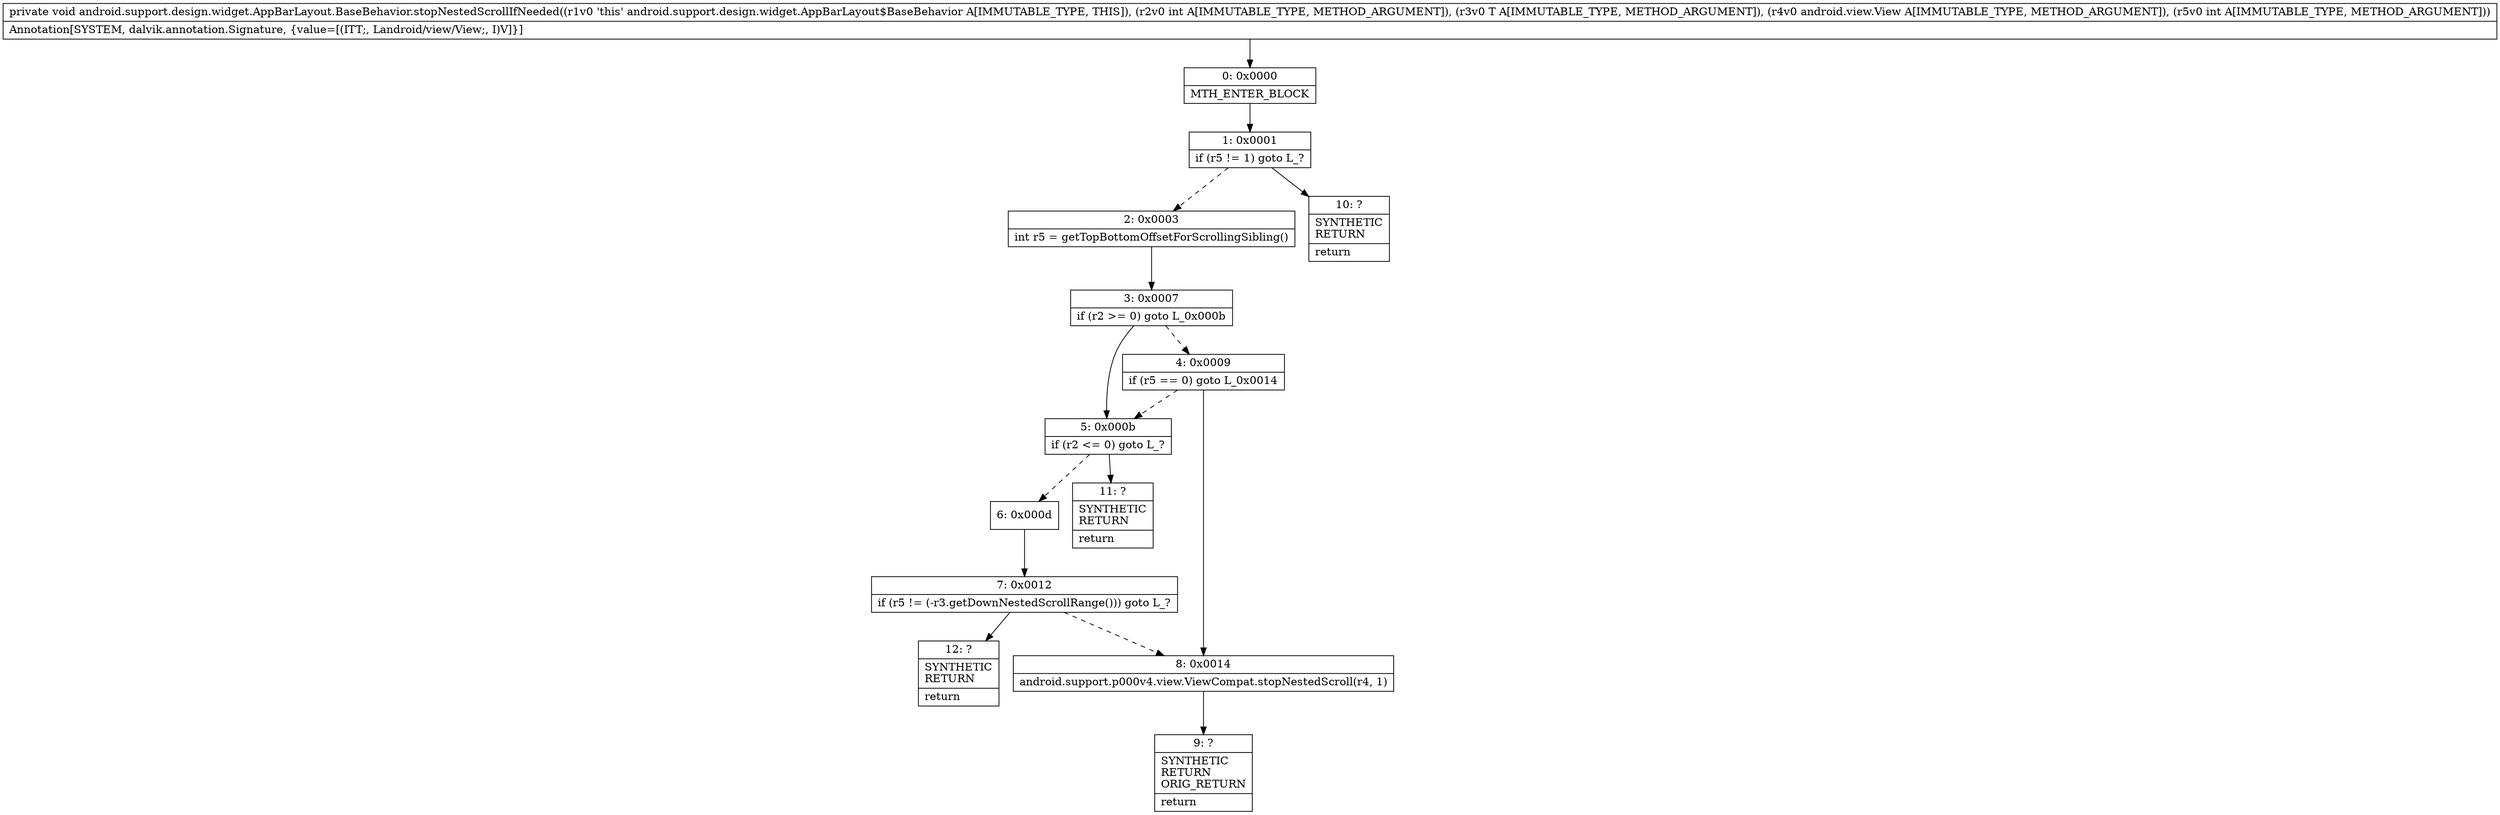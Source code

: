 digraph "CFG forandroid.support.design.widget.AppBarLayout.BaseBehavior.stopNestedScrollIfNeeded(ILandroid\/support\/design\/widget\/AppBarLayout;Landroid\/view\/View;I)V" {
Node_0 [shape=record,label="{0\:\ 0x0000|MTH_ENTER_BLOCK\l}"];
Node_1 [shape=record,label="{1\:\ 0x0001|if (r5 != 1) goto L_?\l}"];
Node_2 [shape=record,label="{2\:\ 0x0003|int r5 = getTopBottomOffsetForScrollingSibling()\l}"];
Node_3 [shape=record,label="{3\:\ 0x0007|if (r2 \>= 0) goto L_0x000b\l}"];
Node_4 [shape=record,label="{4\:\ 0x0009|if (r5 == 0) goto L_0x0014\l}"];
Node_5 [shape=record,label="{5\:\ 0x000b|if (r2 \<= 0) goto L_?\l}"];
Node_6 [shape=record,label="{6\:\ 0x000d}"];
Node_7 [shape=record,label="{7\:\ 0x0012|if (r5 != (\-r3.getDownNestedScrollRange())) goto L_?\l}"];
Node_8 [shape=record,label="{8\:\ 0x0014|android.support.p000v4.view.ViewCompat.stopNestedScroll(r4, 1)\l}"];
Node_9 [shape=record,label="{9\:\ ?|SYNTHETIC\lRETURN\lORIG_RETURN\l|return\l}"];
Node_10 [shape=record,label="{10\:\ ?|SYNTHETIC\lRETURN\l|return\l}"];
Node_11 [shape=record,label="{11\:\ ?|SYNTHETIC\lRETURN\l|return\l}"];
Node_12 [shape=record,label="{12\:\ ?|SYNTHETIC\lRETURN\l|return\l}"];
MethodNode[shape=record,label="{private void android.support.design.widget.AppBarLayout.BaseBehavior.stopNestedScrollIfNeeded((r1v0 'this' android.support.design.widget.AppBarLayout$BaseBehavior A[IMMUTABLE_TYPE, THIS]), (r2v0 int A[IMMUTABLE_TYPE, METHOD_ARGUMENT]), (r3v0 T A[IMMUTABLE_TYPE, METHOD_ARGUMENT]), (r4v0 android.view.View A[IMMUTABLE_TYPE, METHOD_ARGUMENT]), (r5v0 int A[IMMUTABLE_TYPE, METHOD_ARGUMENT]))  | Annotation[SYSTEM, dalvik.annotation.Signature, \{value=[(ITT;, Landroid\/view\/View;, I)V]\}]\l}"];
MethodNode -> Node_0;
Node_0 -> Node_1;
Node_1 -> Node_2[style=dashed];
Node_1 -> Node_10;
Node_2 -> Node_3;
Node_3 -> Node_4[style=dashed];
Node_3 -> Node_5;
Node_4 -> Node_5[style=dashed];
Node_4 -> Node_8;
Node_5 -> Node_6[style=dashed];
Node_5 -> Node_11;
Node_6 -> Node_7;
Node_7 -> Node_8[style=dashed];
Node_7 -> Node_12;
Node_8 -> Node_9;
}

